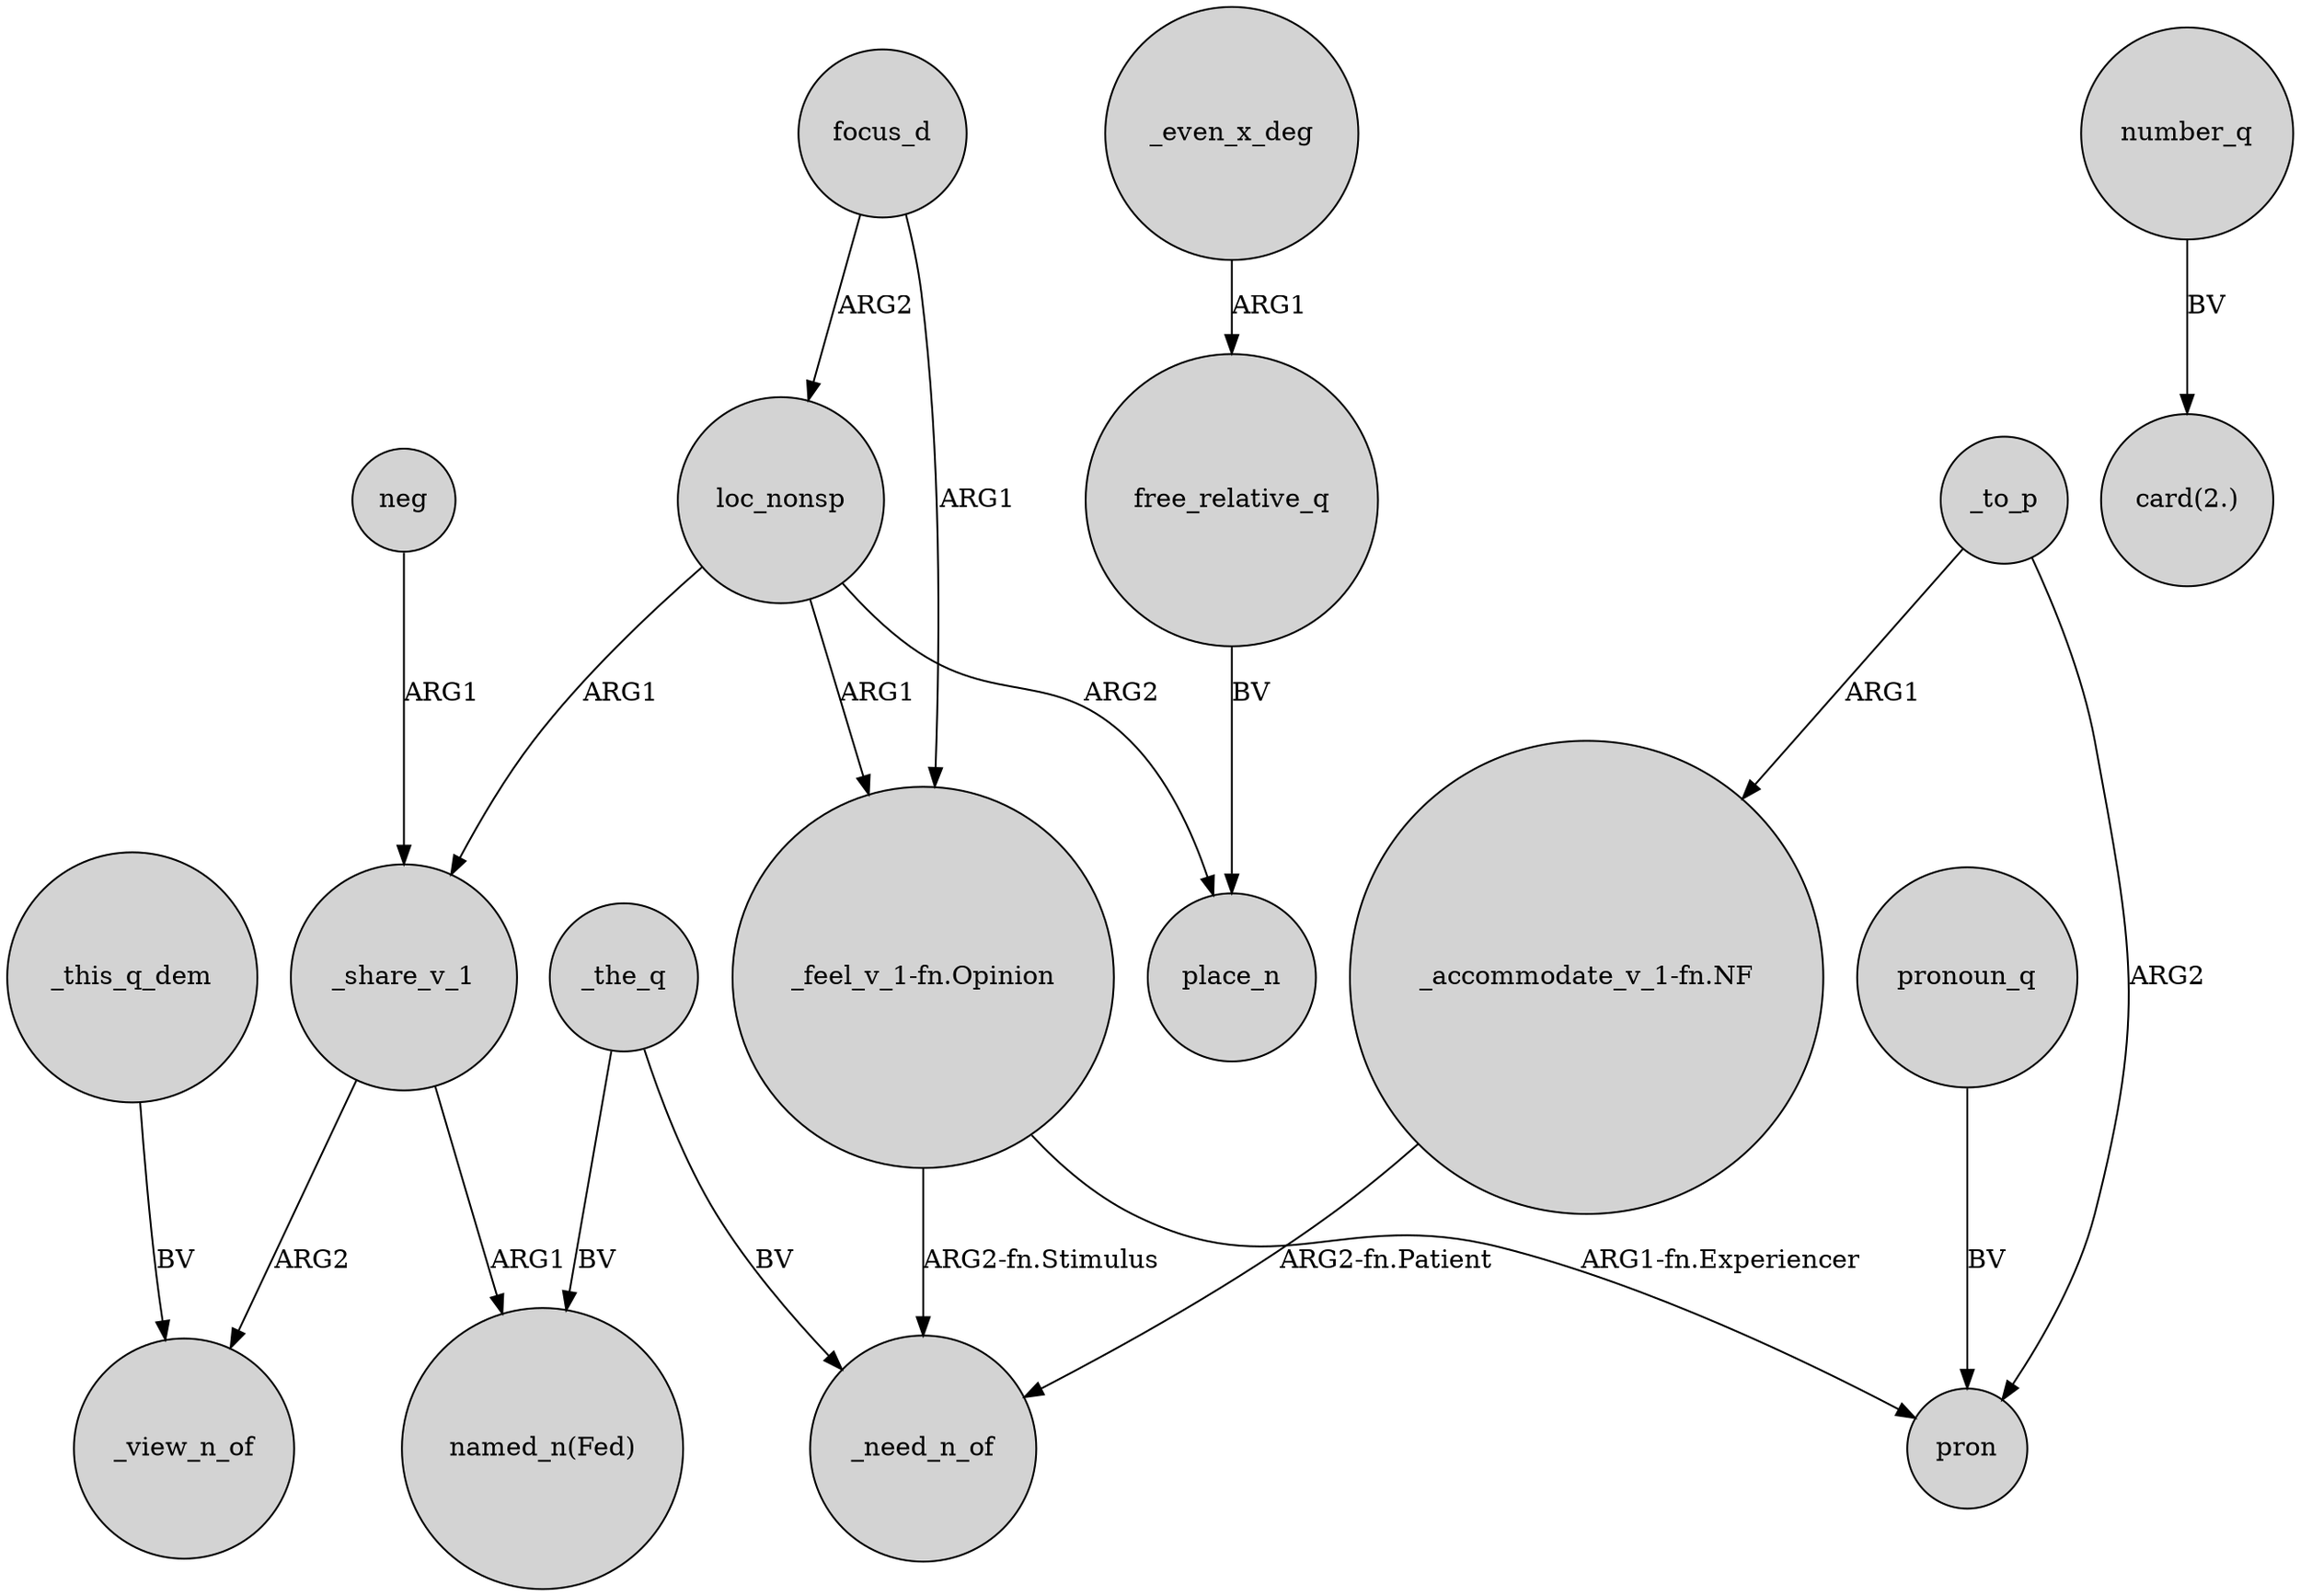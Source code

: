 digraph {
	node [shape=circle style=filled]
	focus_d -> loc_nonsp [label=ARG2]
	_this_q_dem -> _view_n_of [label=BV]
	_the_q -> "named_n(Fed)" [label=BV]
	_share_v_1 -> _view_n_of [label=ARG2]
	_share_v_1 -> "named_n(Fed)" [label=ARG1]
	"_feel_v_1-fn.Opinion" -> pron [label="ARG1-fn.Experiencer"]
	neg -> _share_v_1 [label=ARG1]
	pronoun_q -> pron [label=BV]
	_to_p -> "_accommodate_v_1-fn.NF" [label=ARG1]
	"_accommodate_v_1-fn.NF" -> _need_n_of [label="ARG2-fn.Patient"]
	_the_q -> _need_n_of [label=BV]
	number_q -> "card(2.)" [label=BV]
	focus_d -> "_feel_v_1-fn.Opinion" [label=ARG1]
	loc_nonsp -> place_n [label=ARG2]
	_even_x_deg -> free_relative_q [label=ARG1]
	free_relative_q -> place_n [label=BV]
	loc_nonsp -> "_feel_v_1-fn.Opinion" [label=ARG1]
	loc_nonsp -> _share_v_1 [label=ARG1]
	_to_p -> pron [label=ARG2]
	"_feel_v_1-fn.Opinion" -> _need_n_of [label="ARG2-fn.Stimulus"]
}
